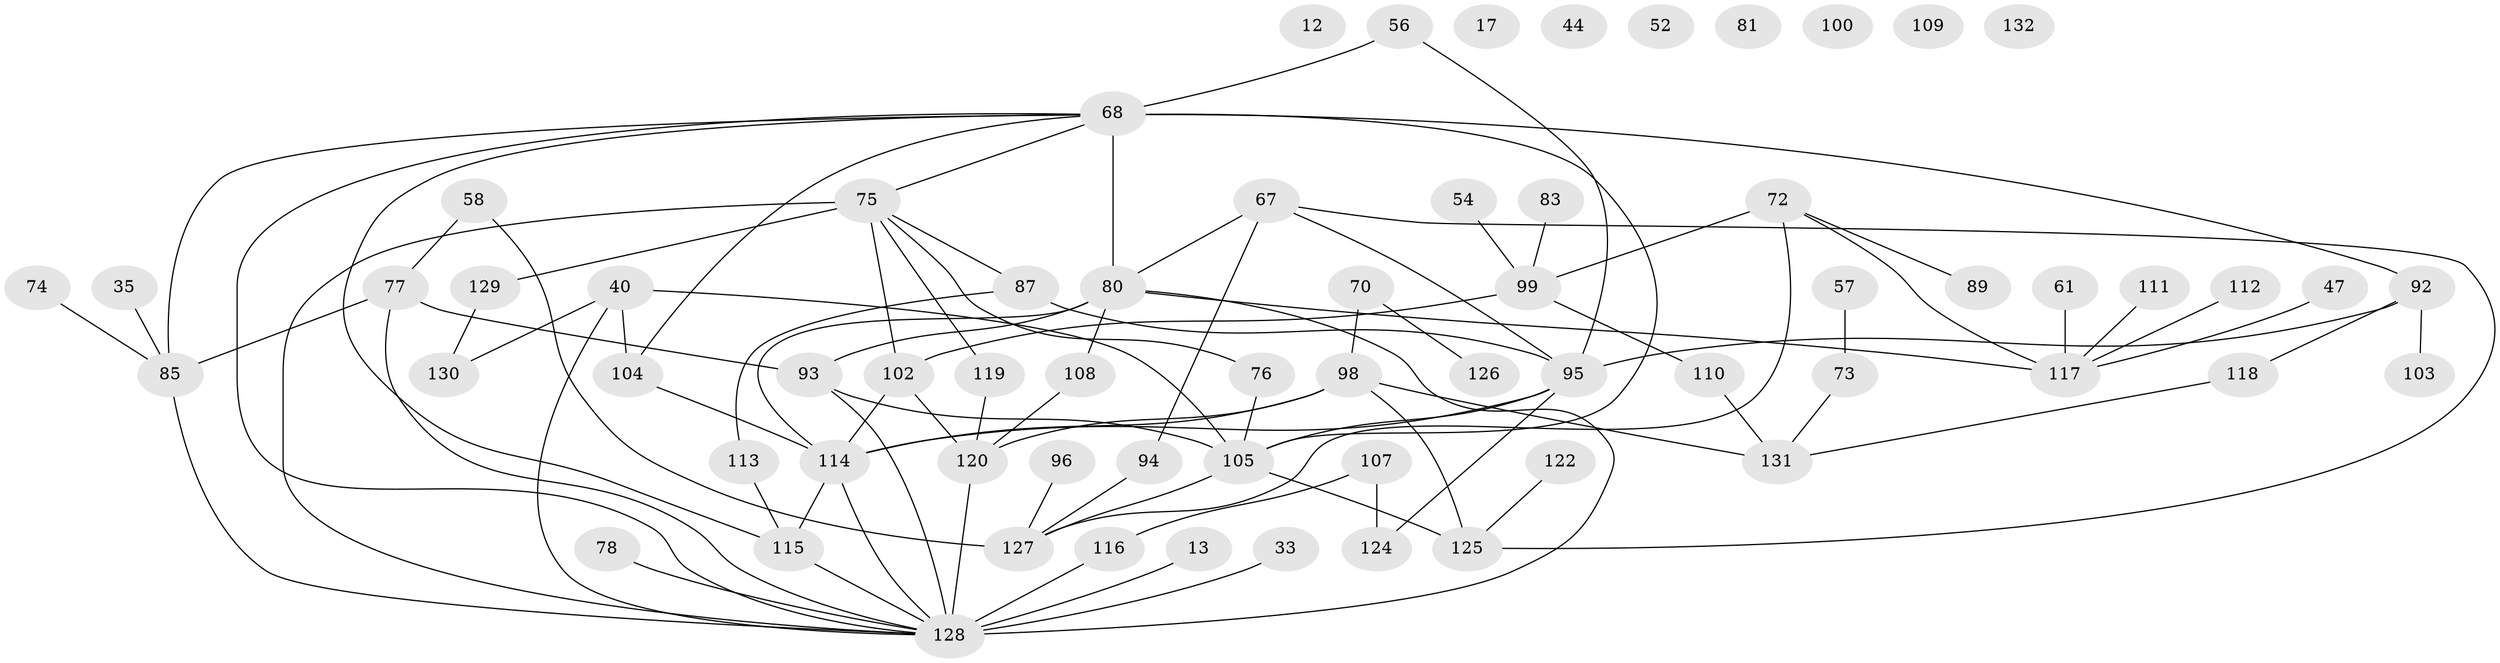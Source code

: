 // original degree distribution, {4: 0.1893939393939394, 2: 0.24242424242424243, 1: 0.18181818181818182, 5: 0.09090909090909091, 3: 0.1893939393939394, 9: 0.007575757575757576, 0: 0.06060606060606061, 7: 0.015151515151515152, 6: 0.022727272727272728}
// Generated by graph-tools (version 1.1) at 2025/43/03/04/25 21:43:16]
// undirected, 66 vertices, 92 edges
graph export_dot {
graph [start="1"]
  node [color=gray90,style=filled];
  12;
  13;
  17;
  33;
  35;
  40;
  44;
  47;
  52;
  54;
  56;
  57;
  58;
  61;
  67;
  68 [super="+9+27"];
  70;
  72 [super="+34+50"];
  73;
  74 [super="+25"];
  75 [super="+39+3+36+55+59"];
  76;
  77 [super="+11"];
  78;
  80 [super="+6+48+60+41"];
  81;
  83;
  85 [super="+1"];
  87;
  89;
  92;
  93 [super="+4"];
  94;
  95 [super="+42"];
  96;
  98 [super="+66+62"];
  99 [super="+15+86+29"];
  100;
  102;
  103;
  104;
  105 [super="+84"];
  107 [super="+23"];
  108 [super="+20"];
  109;
  110;
  111;
  112;
  113 [super="+51"];
  114 [super="+101"];
  115;
  116;
  117 [super="+91+79"];
  118;
  119 [super="+90"];
  120 [super="+24+71"];
  122 [super="+22"];
  124;
  125 [super="+37"];
  126;
  127 [super="+49"];
  128 [super="+63+21+123+121"];
  129;
  130 [super="+8+82"];
  131;
  132;
  13 -- 128;
  33 -- 128;
  35 -- 85;
  40 -- 104;
  40 -- 128 [weight=2];
  40 -- 130;
  40 -- 105;
  47 -- 117;
  54 -- 99;
  56 -- 95;
  56 -- 68;
  57 -- 73;
  58 -- 77;
  58 -- 127;
  61 -- 117;
  67 -- 94;
  67 -- 125;
  67 -- 95;
  67 -- 80;
  68 -- 104;
  68 -- 115;
  68 -- 85;
  68 -- 92;
  68 -- 128;
  68 -- 105 [weight=2];
  68 -- 75;
  68 -- 80 [weight=2];
  70 -- 126;
  70 -- 98;
  72 -- 99;
  72 -- 89;
  72 -- 117;
  72 -- 127 [weight=2];
  73 -- 131;
  74 -- 85;
  75 -- 128 [weight=2];
  75 -- 129;
  75 -- 102 [weight=2];
  75 -- 119;
  75 -- 87;
  75 -- 76;
  76 -- 105;
  77 -- 85 [weight=2];
  77 -- 93;
  77 -- 128;
  78 -- 128;
  80 -- 128 [weight=2];
  80 -- 93;
  80 -- 114;
  80 -- 117 [weight=2];
  80 -- 108;
  83 -- 99;
  85 -- 128;
  87 -- 113;
  87 -- 95;
  92 -- 103;
  92 -- 118;
  92 -- 95;
  93 -- 105 [weight=2];
  93 -- 128;
  94 -- 127;
  95 -- 114 [weight=2];
  95 -- 105 [weight=2];
  95 -- 124;
  96 -- 127;
  98 -- 125;
  98 -- 120 [weight=3];
  98 -- 131;
  98 -- 114;
  99 -- 102;
  99 -- 110;
  102 -- 114;
  102 -- 120;
  104 -- 114;
  105 -- 125 [weight=2];
  105 -- 127;
  107 -- 124;
  107 -- 116;
  108 -- 120;
  110 -- 131;
  111 -- 117;
  112 -- 117;
  113 -- 115 [weight=2];
  114 -- 115;
  114 -- 128;
  115 -- 128;
  116 -- 128 [weight=5];
  118 -- 131;
  119 -- 120 [weight=2];
  120 -- 128 [weight=3];
  122 -- 125;
  129 -- 130;
}
